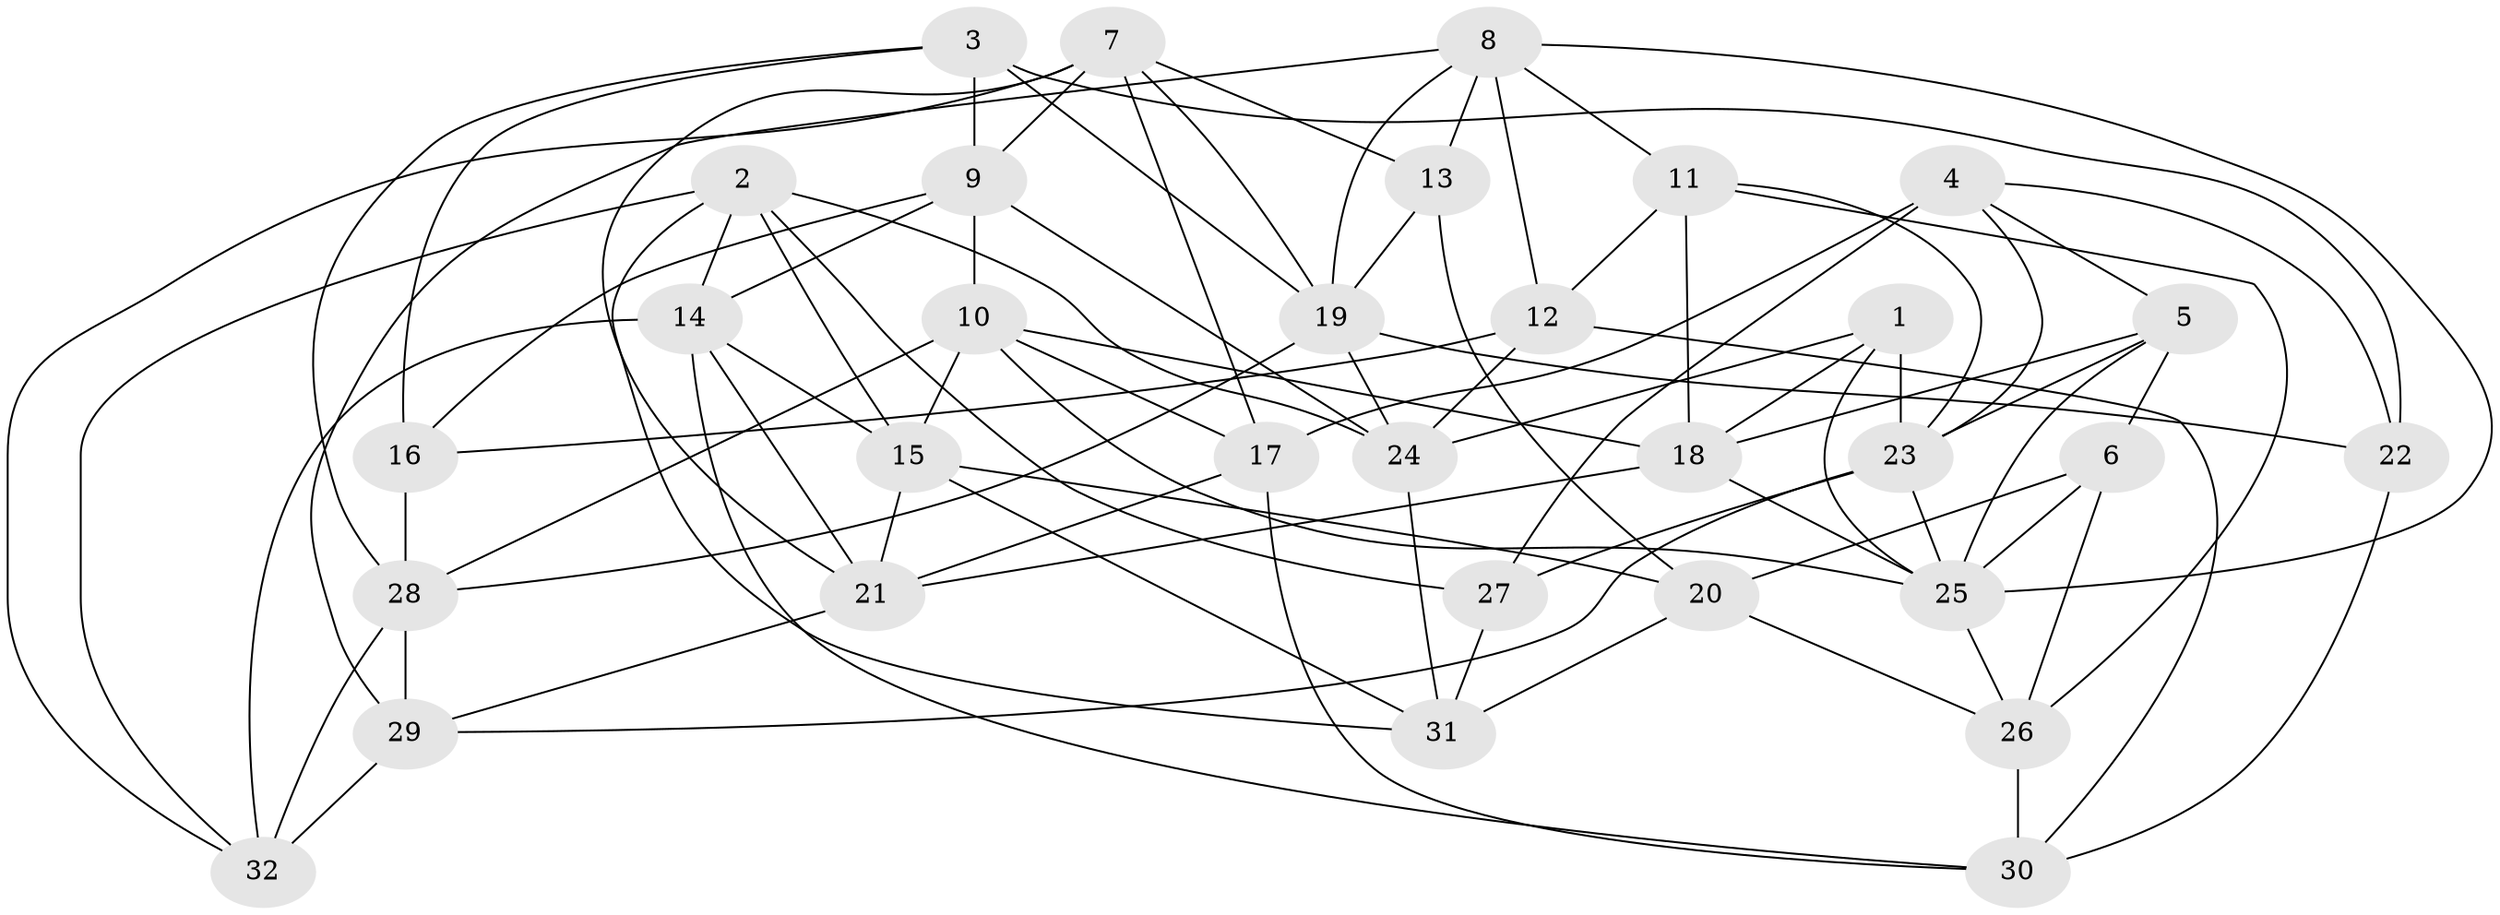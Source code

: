 // original degree distribution, {4: 1.0}
// Generated by graph-tools (version 1.1) at 2025/02/03/09/25 03:02:56]
// undirected, 32 vertices, 86 edges
graph export_dot {
graph [start="1"]
  node [color=gray90,style=filled];
  1;
  2;
  3;
  4;
  5;
  6;
  7;
  8;
  9;
  10;
  11;
  12;
  13;
  14;
  15;
  16;
  17;
  18;
  19;
  20;
  21;
  22;
  23;
  24;
  25;
  26;
  27;
  28;
  29;
  30;
  31;
  32;
  1 -- 18 [weight=1.0];
  1 -- 23 [weight=1.0];
  1 -- 24 [weight=1.0];
  1 -- 25 [weight=1.0];
  2 -- 14 [weight=1.0];
  2 -- 15 [weight=1.0];
  2 -- 24 [weight=1.0];
  2 -- 27 [weight=1.0];
  2 -- 31 [weight=1.0];
  2 -- 32 [weight=1.0];
  3 -- 9 [weight=1.0];
  3 -- 16 [weight=1.0];
  3 -- 19 [weight=2.0];
  3 -- 22 [weight=1.0];
  3 -- 28 [weight=1.0];
  4 -- 5 [weight=1.0];
  4 -- 17 [weight=2.0];
  4 -- 22 [weight=1.0];
  4 -- 23 [weight=1.0];
  4 -- 27 [weight=1.0];
  5 -- 6 [weight=1.0];
  5 -- 18 [weight=1.0];
  5 -- 23 [weight=2.0];
  5 -- 25 [weight=1.0];
  6 -- 20 [weight=1.0];
  6 -- 25 [weight=1.0];
  6 -- 26 [weight=1.0];
  7 -- 9 [weight=1.0];
  7 -- 13 [weight=1.0];
  7 -- 17 [weight=1.0];
  7 -- 19 [weight=1.0];
  7 -- 21 [weight=1.0];
  7 -- 32 [weight=1.0];
  8 -- 11 [weight=1.0];
  8 -- 12 [weight=1.0];
  8 -- 13 [weight=1.0];
  8 -- 19 [weight=1.0];
  8 -- 25 [weight=1.0];
  8 -- 29 [weight=1.0];
  9 -- 10 [weight=1.0];
  9 -- 14 [weight=1.0];
  9 -- 16 [weight=1.0];
  9 -- 24 [weight=1.0];
  10 -- 15 [weight=1.0];
  10 -- 17 [weight=1.0];
  10 -- 18 [weight=1.0];
  10 -- 25 [weight=1.0];
  10 -- 28 [weight=1.0];
  11 -- 12 [weight=2.0];
  11 -- 18 [weight=1.0];
  11 -- 23 [weight=1.0];
  11 -- 26 [weight=1.0];
  12 -- 16 [weight=1.0];
  12 -- 24 [weight=1.0];
  12 -- 30 [weight=1.0];
  13 -- 19 [weight=1.0];
  13 -- 20 [weight=1.0];
  14 -- 15 [weight=1.0];
  14 -- 21 [weight=1.0];
  14 -- 30 [weight=1.0];
  14 -- 32 [weight=1.0];
  15 -- 20 [weight=1.0];
  15 -- 21 [weight=1.0];
  15 -- 31 [weight=1.0];
  16 -- 28 [weight=1.0];
  17 -- 21 [weight=1.0];
  17 -- 30 [weight=1.0];
  18 -- 21 [weight=1.0];
  18 -- 25 [weight=1.0];
  19 -- 22 [weight=1.0];
  19 -- 24 [weight=1.0];
  19 -- 28 [weight=1.0];
  20 -- 26 [weight=1.0];
  20 -- 31 [weight=2.0];
  21 -- 29 [weight=1.0];
  22 -- 30 [weight=1.0];
  23 -- 25 [weight=1.0];
  23 -- 27 [weight=1.0];
  23 -- 29 [weight=1.0];
  24 -- 31 [weight=1.0];
  25 -- 26 [weight=1.0];
  26 -- 30 [weight=2.0];
  27 -- 31 [weight=1.0];
  28 -- 29 [weight=1.0];
  28 -- 32 [weight=1.0];
  29 -- 32 [weight=2.0];
}
